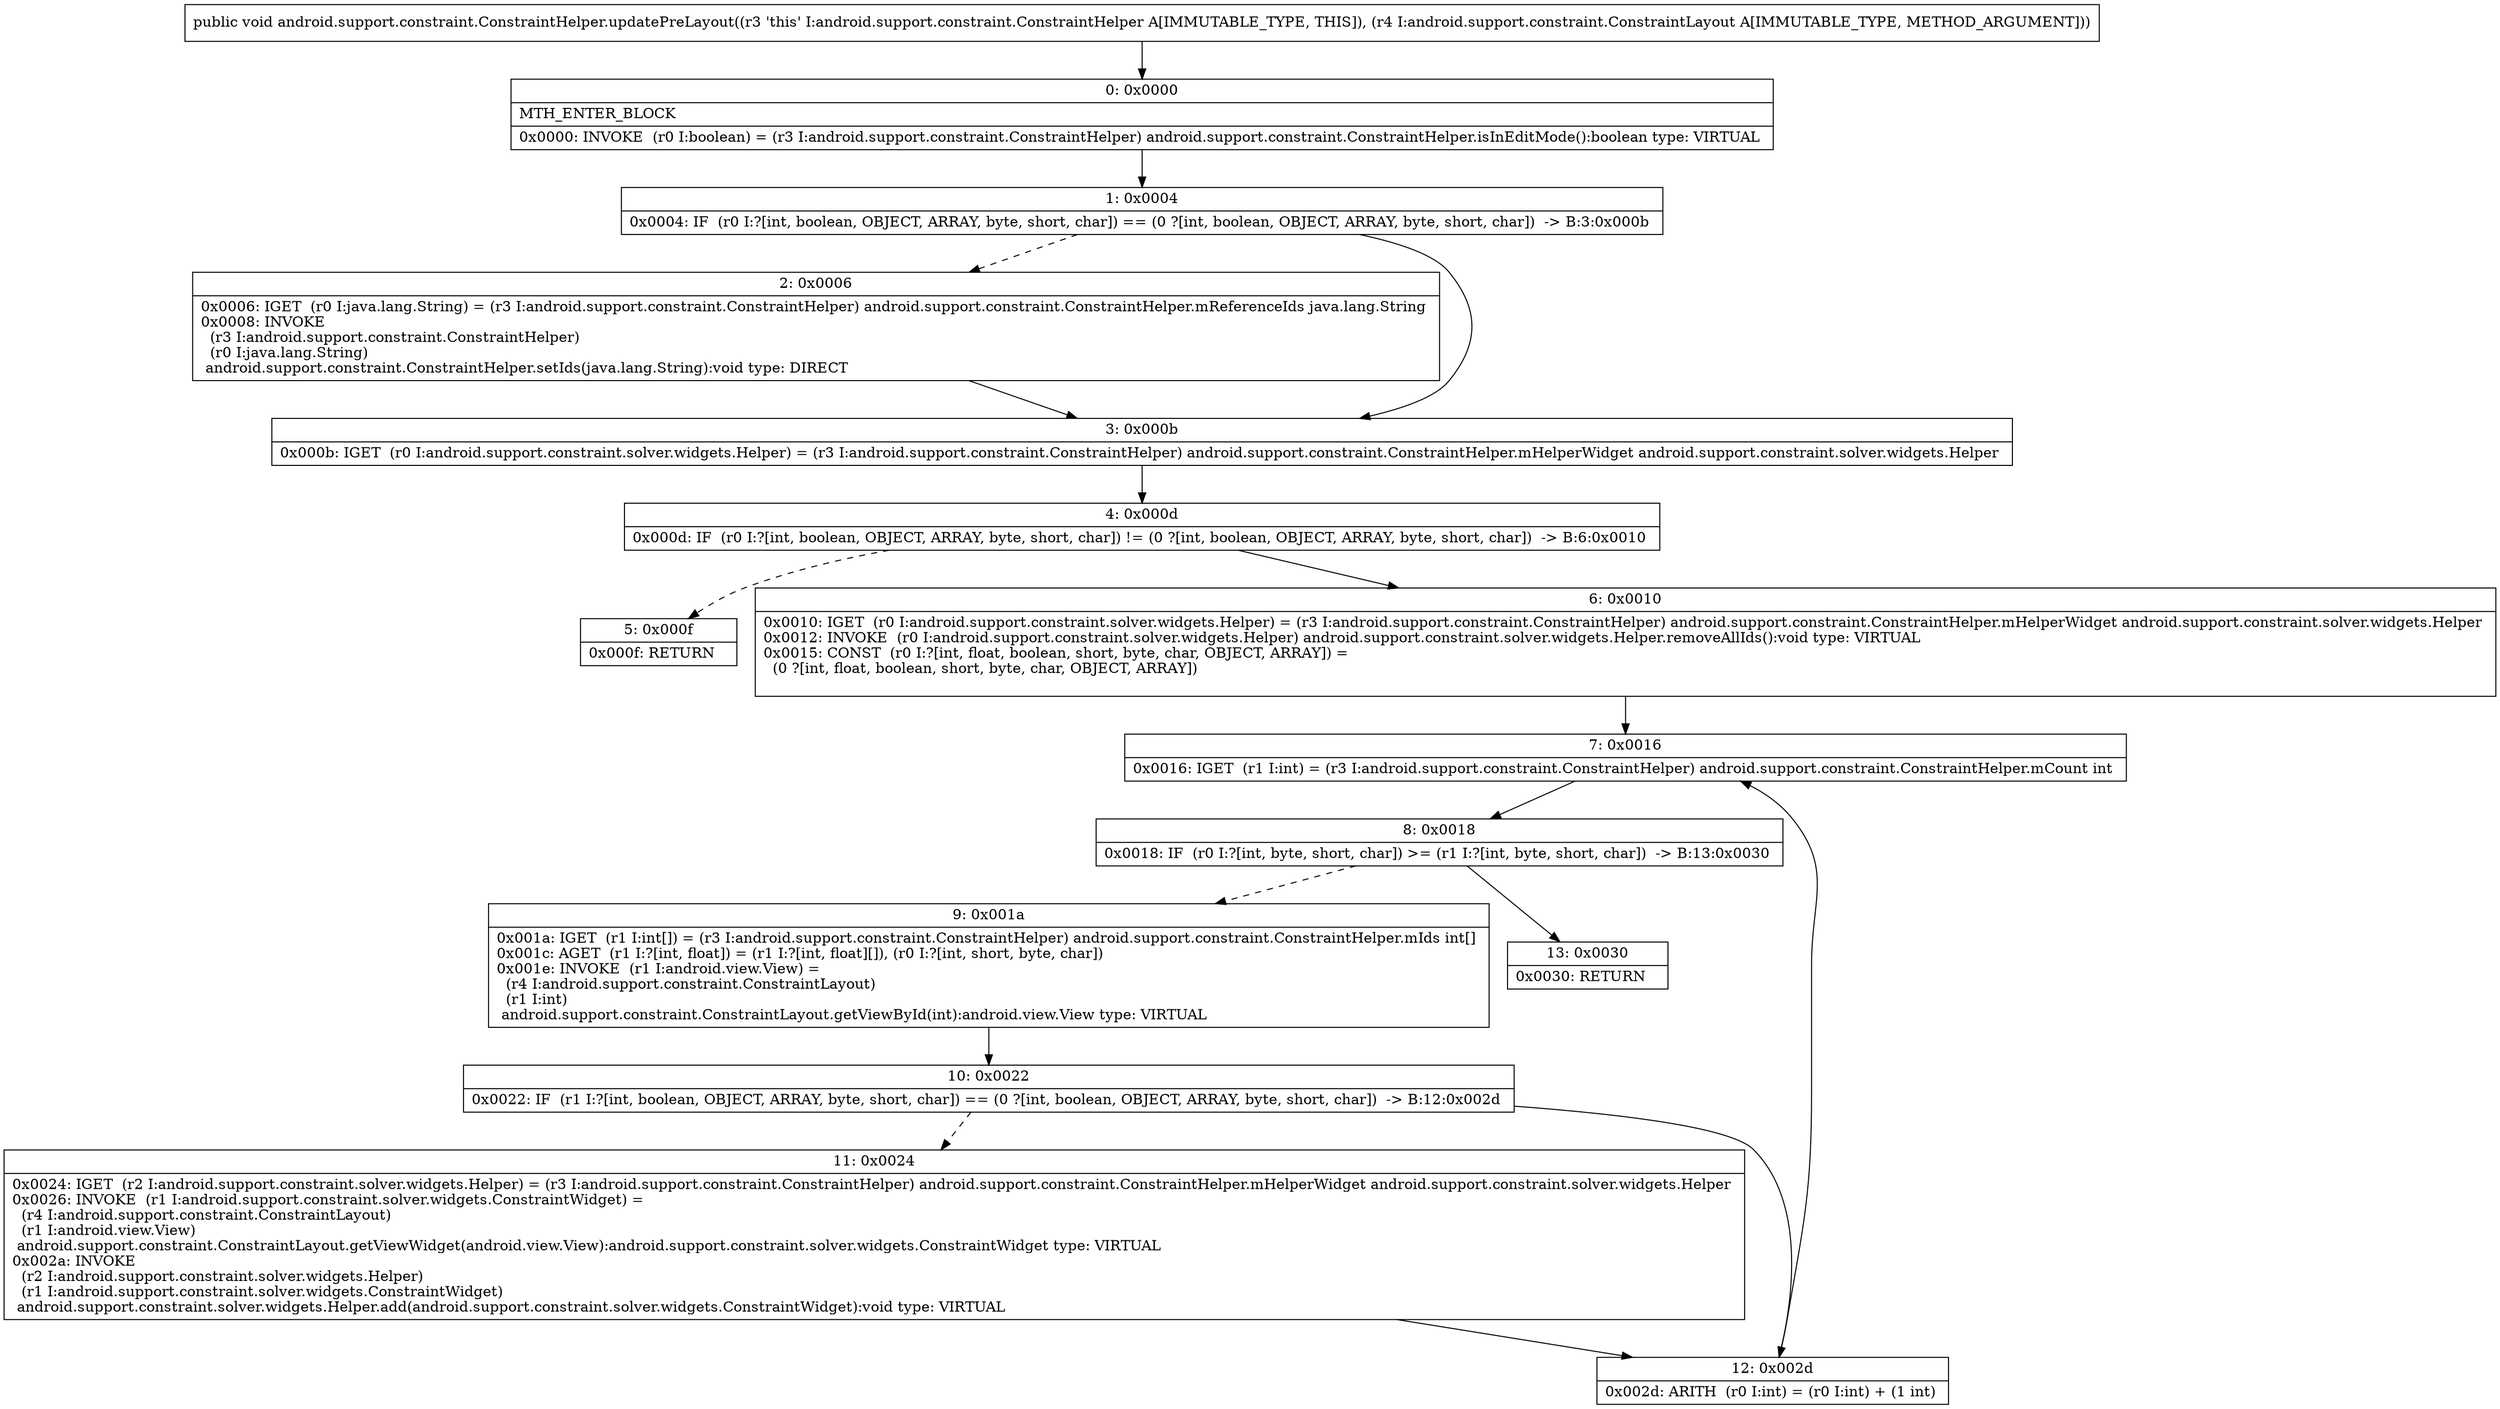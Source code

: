 digraph "CFG forandroid.support.constraint.ConstraintHelper.updatePreLayout(Landroid\/support\/constraint\/ConstraintLayout;)V" {
Node_0 [shape=record,label="{0\:\ 0x0000|MTH_ENTER_BLOCK\l|0x0000: INVOKE  (r0 I:boolean) = (r3 I:android.support.constraint.ConstraintHelper) android.support.constraint.ConstraintHelper.isInEditMode():boolean type: VIRTUAL \l}"];
Node_1 [shape=record,label="{1\:\ 0x0004|0x0004: IF  (r0 I:?[int, boolean, OBJECT, ARRAY, byte, short, char]) == (0 ?[int, boolean, OBJECT, ARRAY, byte, short, char])  \-\> B:3:0x000b \l}"];
Node_2 [shape=record,label="{2\:\ 0x0006|0x0006: IGET  (r0 I:java.lang.String) = (r3 I:android.support.constraint.ConstraintHelper) android.support.constraint.ConstraintHelper.mReferenceIds java.lang.String \l0x0008: INVOKE  \l  (r3 I:android.support.constraint.ConstraintHelper)\l  (r0 I:java.lang.String)\l android.support.constraint.ConstraintHelper.setIds(java.lang.String):void type: DIRECT \l}"];
Node_3 [shape=record,label="{3\:\ 0x000b|0x000b: IGET  (r0 I:android.support.constraint.solver.widgets.Helper) = (r3 I:android.support.constraint.ConstraintHelper) android.support.constraint.ConstraintHelper.mHelperWidget android.support.constraint.solver.widgets.Helper \l}"];
Node_4 [shape=record,label="{4\:\ 0x000d|0x000d: IF  (r0 I:?[int, boolean, OBJECT, ARRAY, byte, short, char]) != (0 ?[int, boolean, OBJECT, ARRAY, byte, short, char])  \-\> B:6:0x0010 \l}"];
Node_5 [shape=record,label="{5\:\ 0x000f|0x000f: RETURN   \l}"];
Node_6 [shape=record,label="{6\:\ 0x0010|0x0010: IGET  (r0 I:android.support.constraint.solver.widgets.Helper) = (r3 I:android.support.constraint.ConstraintHelper) android.support.constraint.ConstraintHelper.mHelperWidget android.support.constraint.solver.widgets.Helper \l0x0012: INVOKE  (r0 I:android.support.constraint.solver.widgets.Helper) android.support.constraint.solver.widgets.Helper.removeAllIds():void type: VIRTUAL \l0x0015: CONST  (r0 I:?[int, float, boolean, short, byte, char, OBJECT, ARRAY]) = \l  (0 ?[int, float, boolean, short, byte, char, OBJECT, ARRAY])\l \l}"];
Node_7 [shape=record,label="{7\:\ 0x0016|0x0016: IGET  (r1 I:int) = (r3 I:android.support.constraint.ConstraintHelper) android.support.constraint.ConstraintHelper.mCount int \l}"];
Node_8 [shape=record,label="{8\:\ 0x0018|0x0018: IF  (r0 I:?[int, byte, short, char]) \>= (r1 I:?[int, byte, short, char])  \-\> B:13:0x0030 \l}"];
Node_9 [shape=record,label="{9\:\ 0x001a|0x001a: IGET  (r1 I:int[]) = (r3 I:android.support.constraint.ConstraintHelper) android.support.constraint.ConstraintHelper.mIds int[] \l0x001c: AGET  (r1 I:?[int, float]) = (r1 I:?[int, float][]), (r0 I:?[int, short, byte, char]) \l0x001e: INVOKE  (r1 I:android.view.View) = \l  (r4 I:android.support.constraint.ConstraintLayout)\l  (r1 I:int)\l android.support.constraint.ConstraintLayout.getViewById(int):android.view.View type: VIRTUAL \l}"];
Node_10 [shape=record,label="{10\:\ 0x0022|0x0022: IF  (r1 I:?[int, boolean, OBJECT, ARRAY, byte, short, char]) == (0 ?[int, boolean, OBJECT, ARRAY, byte, short, char])  \-\> B:12:0x002d \l}"];
Node_11 [shape=record,label="{11\:\ 0x0024|0x0024: IGET  (r2 I:android.support.constraint.solver.widgets.Helper) = (r3 I:android.support.constraint.ConstraintHelper) android.support.constraint.ConstraintHelper.mHelperWidget android.support.constraint.solver.widgets.Helper \l0x0026: INVOKE  (r1 I:android.support.constraint.solver.widgets.ConstraintWidget) = \l  (r4 I:android.support.constraint.ConstraintLayout)\l  (r1 I:android.view.View)\l android.support.constraint.ConstraintLayout.getViewWidget(android.view.View):android.support.constraint.solver.widgets.ConstraintWidget type: VIRTUAL \l0x002a: INVOKE  \l  (r2 I:android.support.constraint.solver.widgets.Helper)\l  (r1 I:android.support.constraint.solver.widgets.ConstraintWidget)\l android.support.constraint.solver.widgets.Helper.add(android.support.constraint.solver.widgets.ConstraintWidget):void type: VIRTUAL \l}"];
Node_12 [shape=record,label="{12\:\ 0x002d|0x002d: ARITH  (r0 I:int) = (r0 I:int) + (1 int) \l}"];
Node_13 [shape=record,label="{13\:\ 0x0030|0x0030: RETURN   \l}"];
MethodNode[shape=record,label="{public void android.support.constraint.ConstraintHelper.updatePreLayout((r3 'this' I:android.support.constraint.ConstraintHelper A[IMMUTABLE_TYPE, THIS]), (r4 I:android.support.constraint.ConstraintLayout A[IMMUTABLE_TYPE, METHOD_ARGUMENT])) }"];
MethodNode -> Node_0;
Node_0 -> Node_1;
Node_1 -> Node_2[style=dashed];
Node_1 -> Node_3;
Node_2 -> Node_3;
Node_3 -> Node_4;
Node_4 -> Node_5[style=dashed];
Node_4 -> Node_6;
Node_6 -> Node_7;
Node_7 -> Node_8;
Node_8 -> Node_9[style=dashed];
Node_8 -> Node_13;
Node_9 -> Node_10;
Node_10 -> Node_11[style=dashed];
Node_10 -> Node_12;
Node_11 -> Node_12;
Node_12 -> Node_7;
}

